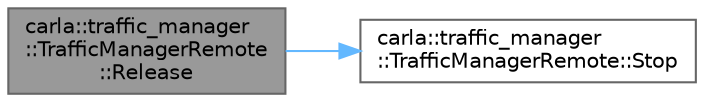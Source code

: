 digraph "carla::traffic_manager::TrafficManagerRemote::Release"
{
 // INTERACTIVE_SVG=YES
 // LATEX_PDF_SIZE
  bgcolor="transparent";
  edge [fontname=Helvetica,fontsize=10,labelfontname=Helvetica,labelfontsize=10];
  node [fontname=Helvetica,fontsize=10,shape=box,height=0.2,width=0.4];
  rankdir="LR";
  Node1 [id="Node000001",label="carla::traffic_manager\l::TrafficManagerRemote\l::Release",height=0.2,width=0.4,color="gray40", fillcolor="grey60", style="filled", fontcolor="black",tooltip="To release the traffic manager."];
  Node1 -> Node2 [id="edge1_Node000001_Node000002",color="steelblue1",style="solid",tooltip=" "];
  Node2 [id="Node000002",label="carla::traffic_manager\l::TrafficManagerRemote::Stop",height=0.2,width=0.4,color="grey40", fillcolor="white", style="filled",URL="$d7/d5c/classcarla_1_1traffic__manager_1_1TrafficManagerRemote.html#a5524cfcdd972983027c6ecaa20e99cd0",tooltip="To stop the TrafficManager."];
}
